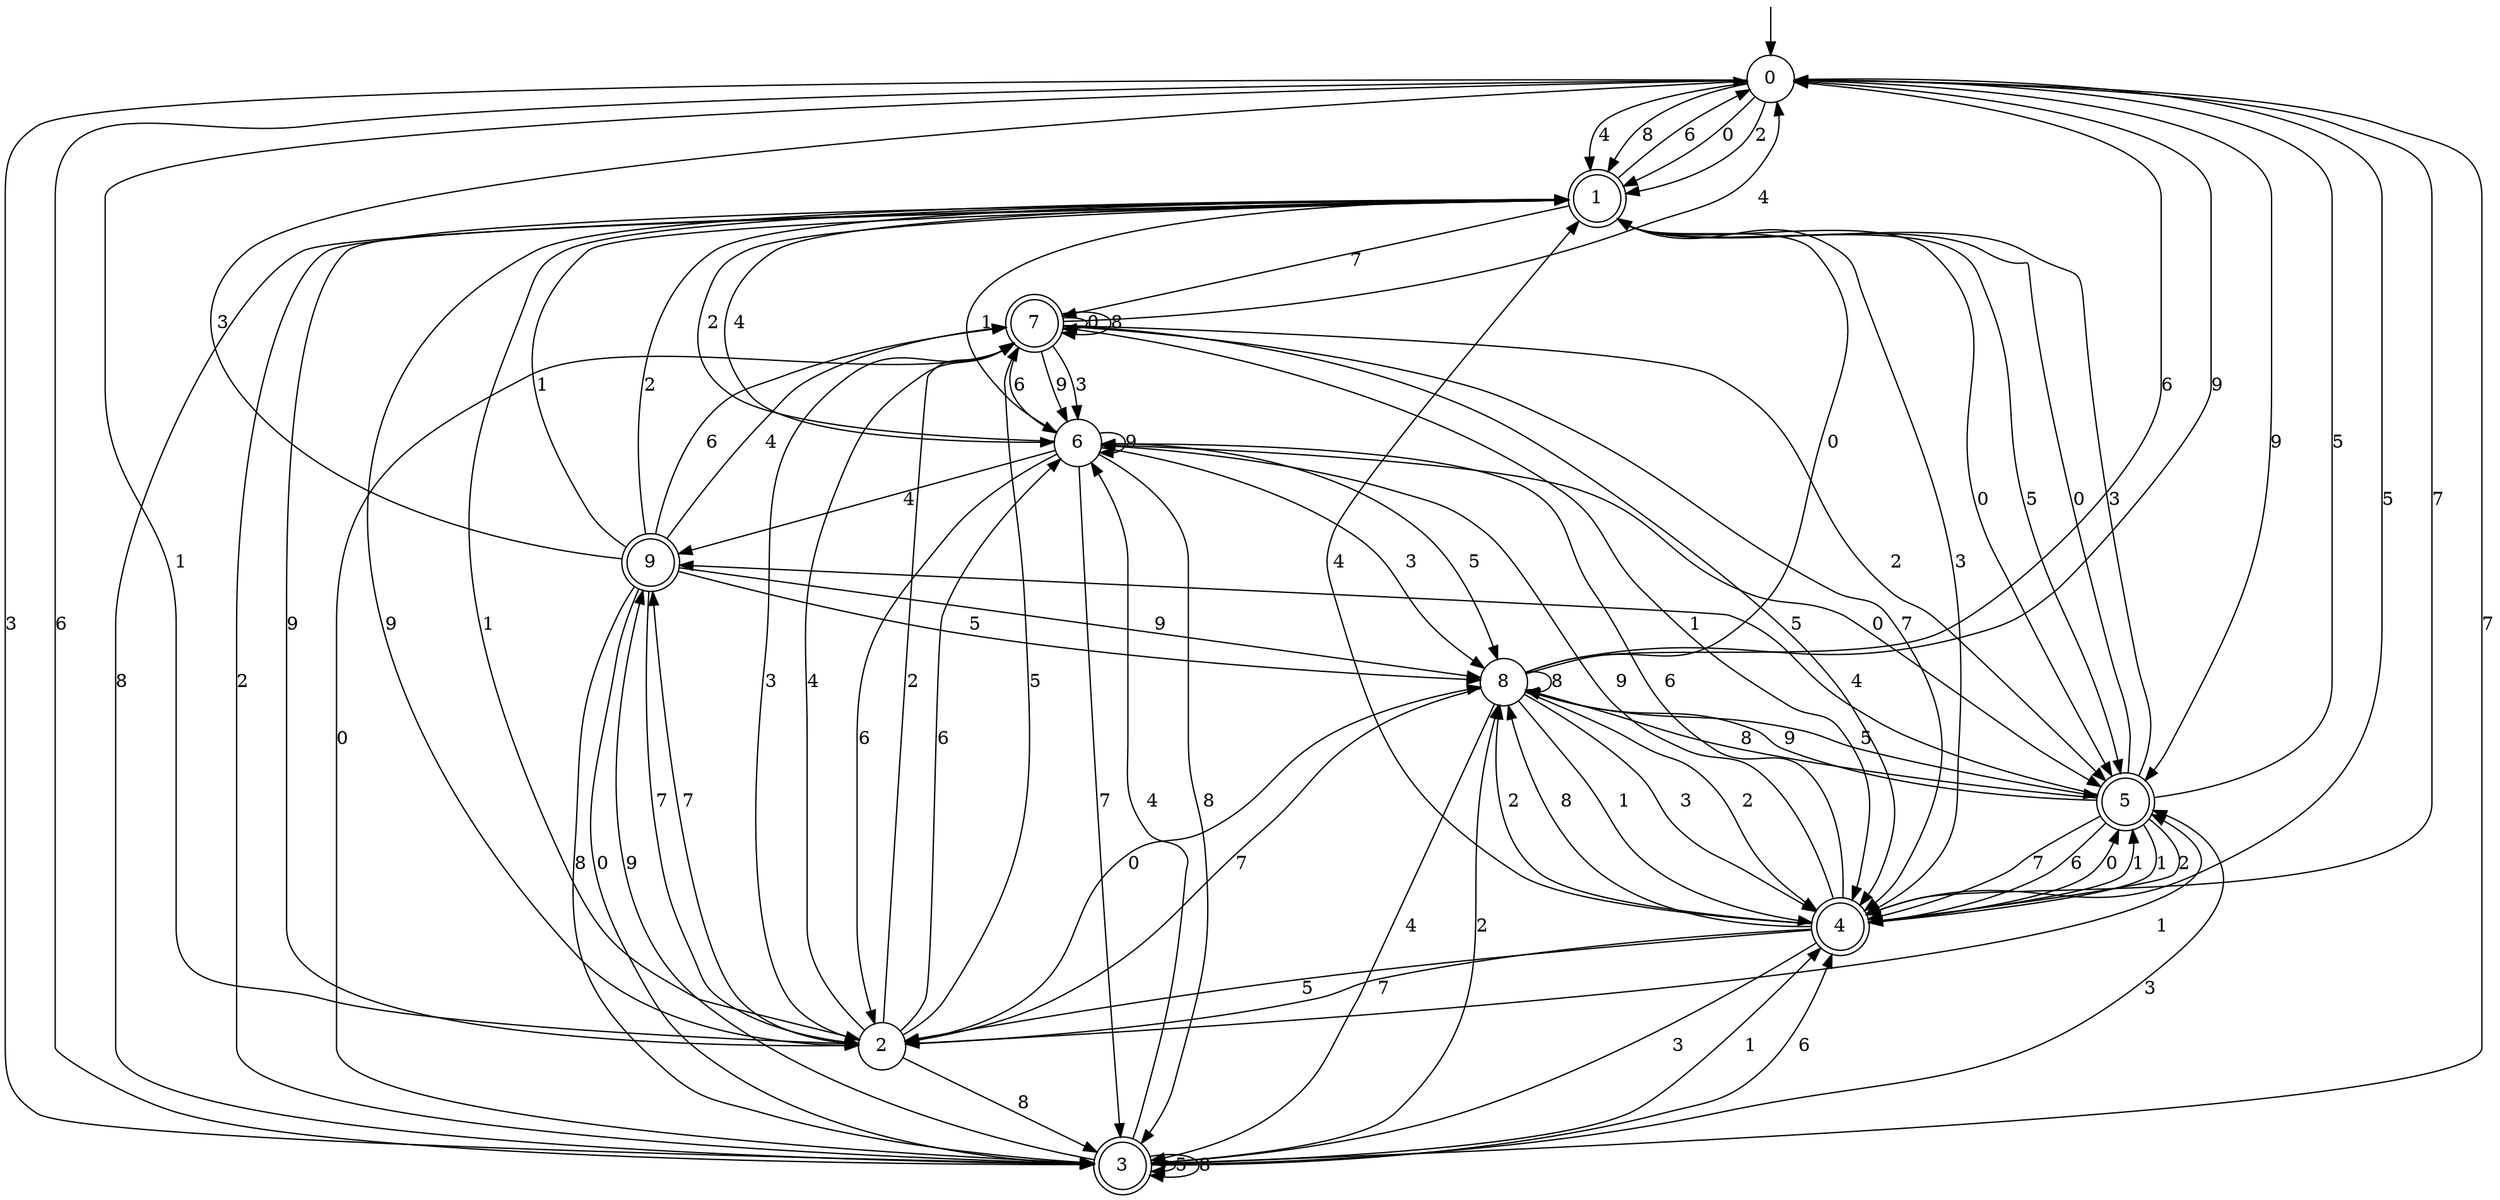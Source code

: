 digraph g {

	s0 [shape="circle" label="0"];
	s1 [shape="doublecircle" label="1"];
	s2 [shape="circle" label="2"];
	s3 [shape="doublecircle" label="3"];
	s4 [shape="doublecircle" label="4"];
	s5 [shape="doublecircle" label="5"];
	s6 [shape="circle" label="6"];
	s7 [shape="doublecircle" label="7"];
	s8 [shape="circle" label="8"];
	s9 [shape="doublecircle" label="9"];
	s0 -> s1 [label="0"];
	s0 -> s2 [label="1"];
	s0 -> s1 [label="2"];
	s0 -> s3 [label="3"];
	s0 -> s1 [label="4"];
	s0 -> s4 [label="5"];
	s0 -> s3 [label="6"];
	s0 -> s4 [label="7"];
	s0 -> s1 [label="8"];
	s0 -> s5 [label="9"];
	s1 -> s5 [label="0"];
	s1 -> s2 [label="1"];
	s1 -> s3 [label="2"];
	s1 -> s4 [label="3"];
	s1 -> s6 [label="4"];
	s1 -> s5 [label="5"];
	s1 -> s0 [label="6"];
	s1 -> s7 [label="7"];
	s1 -> s3 [label="8"];
	s1 -> s2 [label="9"];
	s2 -> s8 [label="0"];
	s2 -> s5 [label="1"];
	s2 -> s7 [label="2"];
	s2 -> s7 [label="3"];
	s2 -> s7 [label="4"];
	s2 -> s7 [label="5"];
	s2 -> s6 [label="6"];
	s2 -> s9 [label="7"];
	s2 -> s3 [label="8"];
	s2 -> s1 [label="9"];
	s3 -> s7 [label="0"];
	s3 -> s4 [label="1"];
	s3 -> s8 [label="2"];
	s3 -> s5 [label="3"];
	s3 -> s6 [label="4"];
	s3 -> s3 [label="5"];
	s3 -> s4 [label="6"];
	s3 -> s0 [label="7"];
	s3 -> s3 [label="8"];
	s3 -> s9 [label="9"];
	s4 -> s5 [label="0"];
	s4 -> s5 [label="1"];
	s4 -> s8 [label="2"];
	s4 -> s3 [label="3"];
	s4 -> s1 [label="4"];
	s4 -> s2 [label="5"];
	s4 -> s6 [label="6"];
	s4 -> s2 [label="7"];
	s4 -> s8 [label="8"];
	s4 -> s6 [label="9"];
	s5 -> s1 [label="0"];
	s5 -> s4 [label="1"];
	s5 -> s4 [label="2"];
	s5 -> s1 [label="3"];
	s5 -> s9 [label="4"];
	s5 -> s0 [label="5"];
	s5 -> s4 [label="6"];
	s5 -> s4 [label="7"];
	s5 -> s8 [label="8"];
	s5 -> s8 [label="9"];
	s6 -> s5 [label="0"];
	s6 -> s1 [label="1"];
	s6 -> s1 [label="2"];
	s6 -> s8 [label="3"];
	s6 -> s9 [label="4"];
	s6 -> s8 [label="5"];
	s6 -> s2 [label="6"];
	s6 -> s3 [label="7"];
	s6 -> s3 [label="8"];
	s6 -> s6 [label="9"];
	s7 -> s7 [label="0"];
	s7 -> s4 [label="1"];
	s7 -> s5 [label="2"];
	s7 -> s6 [label="3"];
	s7 -> s0 [label="4"];
	s7 -> s4 [label="5"];
	s7 -> s6 [label="6"];
	s7 -> s4 [label="7"];
	s7 -> s7 [label="8"];
	s7 -> s6 [label="9"];
	s8 -> s1 [label="0"];
	s8 -> s4 [label="1"];
	s8 -> s4 [label="2"];
	s8 -> s4 [label="3"];
	s8 -> s3 [label="4"];
	s8 -> s5 [label="5"];
	s8 -> s0 [label="6"];
	s8 -> s2 [label="7"];
	s8 -> s8 [label="8"];
	s8 -> s0 [label="9"];
	s9 -> s3 [label="0"];
	s9 -> s1 [label="1"];
	s9 -> s1 [label="2"];
	s9 -> s0 [label="3"];
	s9 -> s7 [label="4"];
	s9 -> s8 [label="5"];
	s9 -> s7 [label="6"];
	s9 -> s2 [label="7"];
	s9 -> s3 [label="8"];
	s9 -> s8 [label="9"];

__start0 [label="" shape="none" width="0" height="0"];
__start0 -> s0;

}
